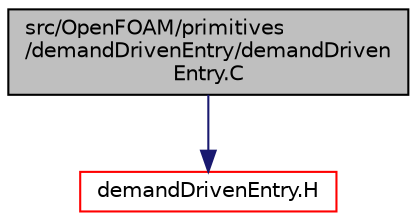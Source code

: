 digraph "src/OpenFOAM/primitives/demandDrivenEntry/demandDrivenEntry.C"
{
  bgcolor="transparent";
  edge [fontname="Helvetica",fontsize="10",labelfontname="Helvetica",labelfontsize="10"];
  node [fontname="Helvetica",fontsize="10",shape=record];
  Node0 [label="src/OpenFOAM/primitives\l/demandDrivenEntry/demandDriven\lEntry.C",height=0.2,width=0.4,color="black", fillcolor="grey75", style="filled", fontcolor="black"];
  Node0 -> Node1 [color="midnightblue",fontsize="10",style="solid",fontname="Helvetica"];
  Node1 [label="demandDrivenEntry.H",height=0.2,width=0.4,color="red",URL="$a12959.html"];
}
